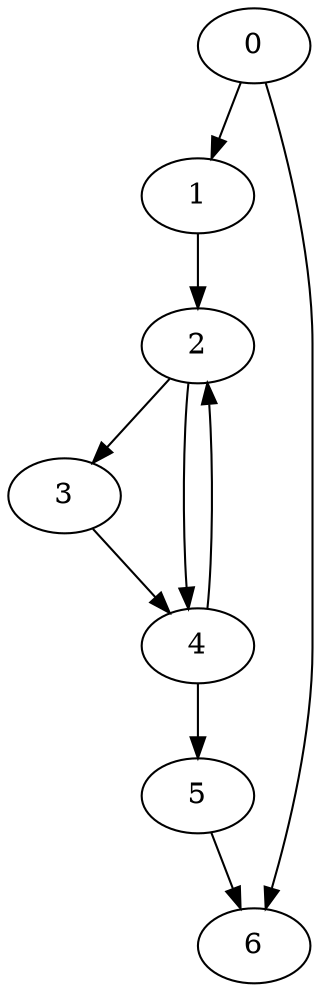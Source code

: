 digraph {
	0
	1
	2
	3
	4
	5
	6
	4 -> 5
	0 -> 6
	5 -> 6
	0 -> 1
	1 -> 2
	4 -> 2
	2 -> 3
	2 -> 4
	3 -> 4
}

